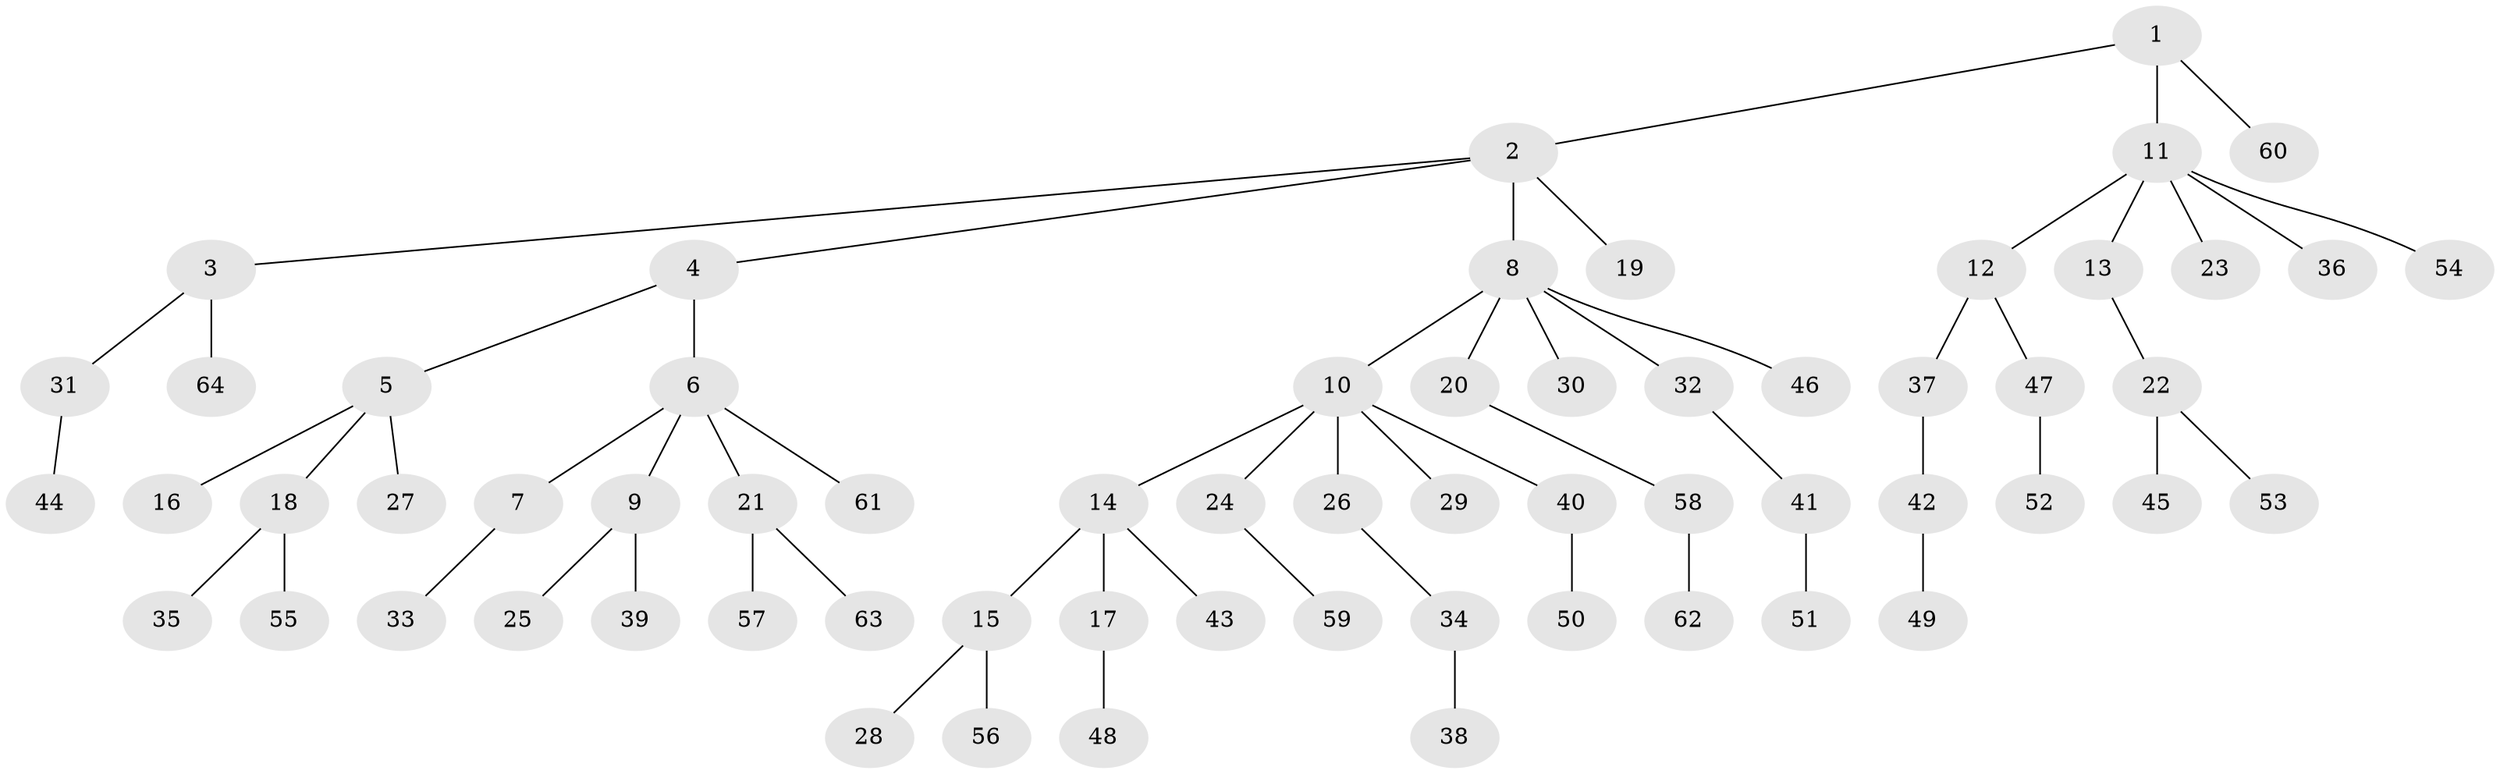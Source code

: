 // Generated by graph-tools (version 1.1) at 2025/50/03/09/25 03:50:17]
// undirected, 64 vertices, 63 edges
graph export_dot {
graph [start="1"]
  node [color=gray90,style=filled];
  1;
  2;
  3;
  4;
  5;
  6;
  7;
  8;
  9;
  10;
  11;
  12;
  13;
  14;
  15;
  16;
  17;
  18;
  19;
  20;
  21;
  22;
  23;
  24;
  25;
  26;
  27;
  28;
  29;
  30;
  31;
  32;
  33;
  34;
  35;
  36;
  37;
  38;
  39;
  40;
  41;
  42;
  43;
  44;
  45;
  46;
  47;
  48;
  49;
  50;
  51;
  52;
  53;
  54;
  55;
  56;
  57;
  58;
  59;
  60;
  61;
  62;
  63;
  64;
  1 -- 2;
  1 -- 11;
  1 -- 60;
  2 -- 3;
  2 -- 4;
  2 -- 8;
  2 -- 19;
  3 -- 31;
  3 -- 64;
  4 -- 5;
  4 -- 6;
  5 -- 16;
  5 -- 18;
  5 -- 27;
  6 -- 7;
  6 -- 9;
  6 -- 21;
  6 -- 61;
  7 -- 33;
  8 -- 10;
  8 -- 20;
  8 -- 30;
  8 -- 32;
  8 -- 46;
  9 -- 25;
  9 -- 39;
  10 -- 14;
  10 -- 24;
  10 -- 26;
  10 -- 29;
  10 -- 40;
  11 -- 12;
  11 -- 13;
  11 -- 23;
  11 -- 36;
  11 -- 54;
  12 -- 37;
  12 -- 47;
  13 -- 22;
  14 -- 15;
  14 -- 17;
  14 -- 43;
  15 -- 28;
  15 -- 56;
  17 -- 48;
  18 -- 35;
  18 -- 55;
  20 -- 58;
  21 -- 57;
  21 -- 63;
  22 -- 45;
  22 -- 53;
  24 -- 59;
  26 -- 34;
  31 -- 44;
  32 -- 41;
  34 -- 38;
  37 -- 42;
  40 -- 50;
  41 -- 51;
  42 -- 49;
  47 -- 52;
  58 -- 62;
}
